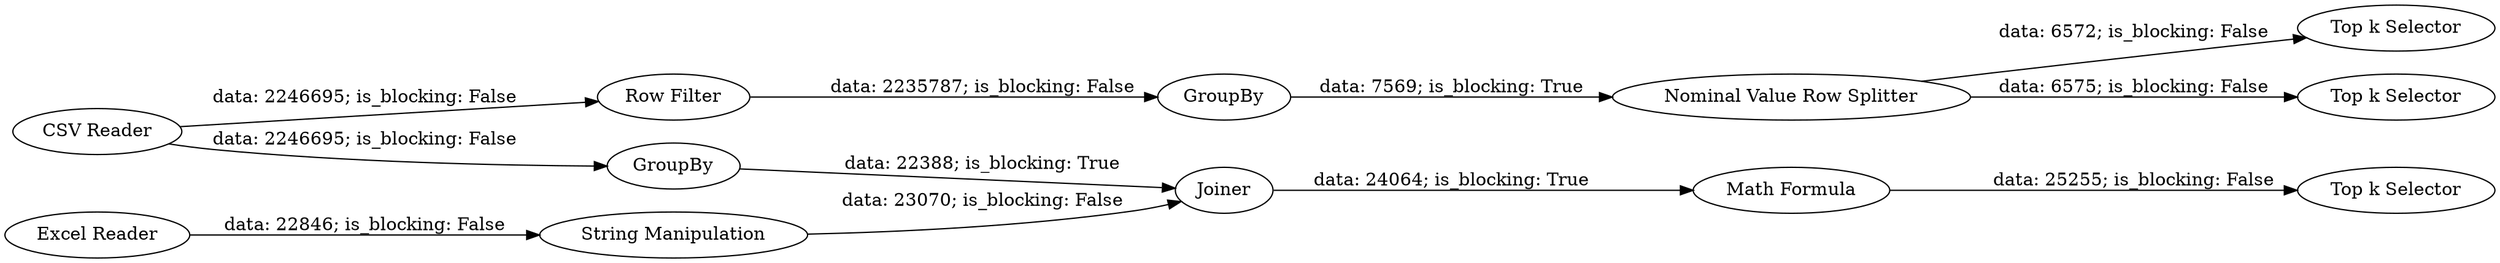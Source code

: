 digraph {
	"-5599596548516764219_10582" [label="Top k Selector"]
	"-5599596548516764219_10581" [label="Top k Selector"]
	"-5599596548516764219_10558" [label="Excel Reader"]
	"-5599596548516764219_10583" [label="Row Filter"]
	"-5599596548516764219_1" [label="CSV Reader"]
	"-5599596548516764219_10579" [label="Top k Selector"]
	"-5599596548516764219_10559" [label="String Manipulation"]
	"-5599596548516764219_13" [label="Math Formula"]
	"-5599596548516764219_10580" [label="Nominal Value Row Splitter"]
	"-5599596548516764219_10570" [label=GroupBy]
	"-5599596548516764219_10562" [label=GroupBy]
	"-5599596548516764219_10561" [label=Joiner]
	"-5599596548516764219_13" -> "-5599596548516764219_10579" [label="data: 25255; is_blocking: False"]
	"-5599596548516764219_10561" -> "-5599596548516764219_13" [label="data: 24064; is_blocking: True"]
	"-5599596548516764219_1" -> "-5599596548516764219_10583" [label="data: 2246695; is_blocking: False"]
	"-5599596548516764219_1" -> "-5599596548516764219_10562" [label="data: 2246695; is_blocking: False"]
	"-5599596548516764219_10562" -> "-5599596548516764219_10561" [label="data: 22388; is_blocking: True"]
	"-5599596548516764219_10558" -> "-5599596548516764219_10559" [label="data: 22846; is_blocking: False"]
	"-5599596548516764219_10580" -> "-5599596548516764219_10582" [label="data: 6572; is_blocking: False"]
	"-5599596548516764219_10559" -> "-5599596548516764219_10561" [label="data: 23070; is_blocking: False"]
	"-5599596548516764219_10570" -> "-5599596548516764219_10580" [label="data: 7569; is_blocking: True"]
	"-5599596548516764219_10580" -> "-5599596548516764219_10581" [label="data: 6575; is_blocking: False"]
	"-5599596548516764219_10583" -> "-5599596548516764219_10570" [label="data: 2235787; is_blocking: False"]
	rankdir=LR
}
